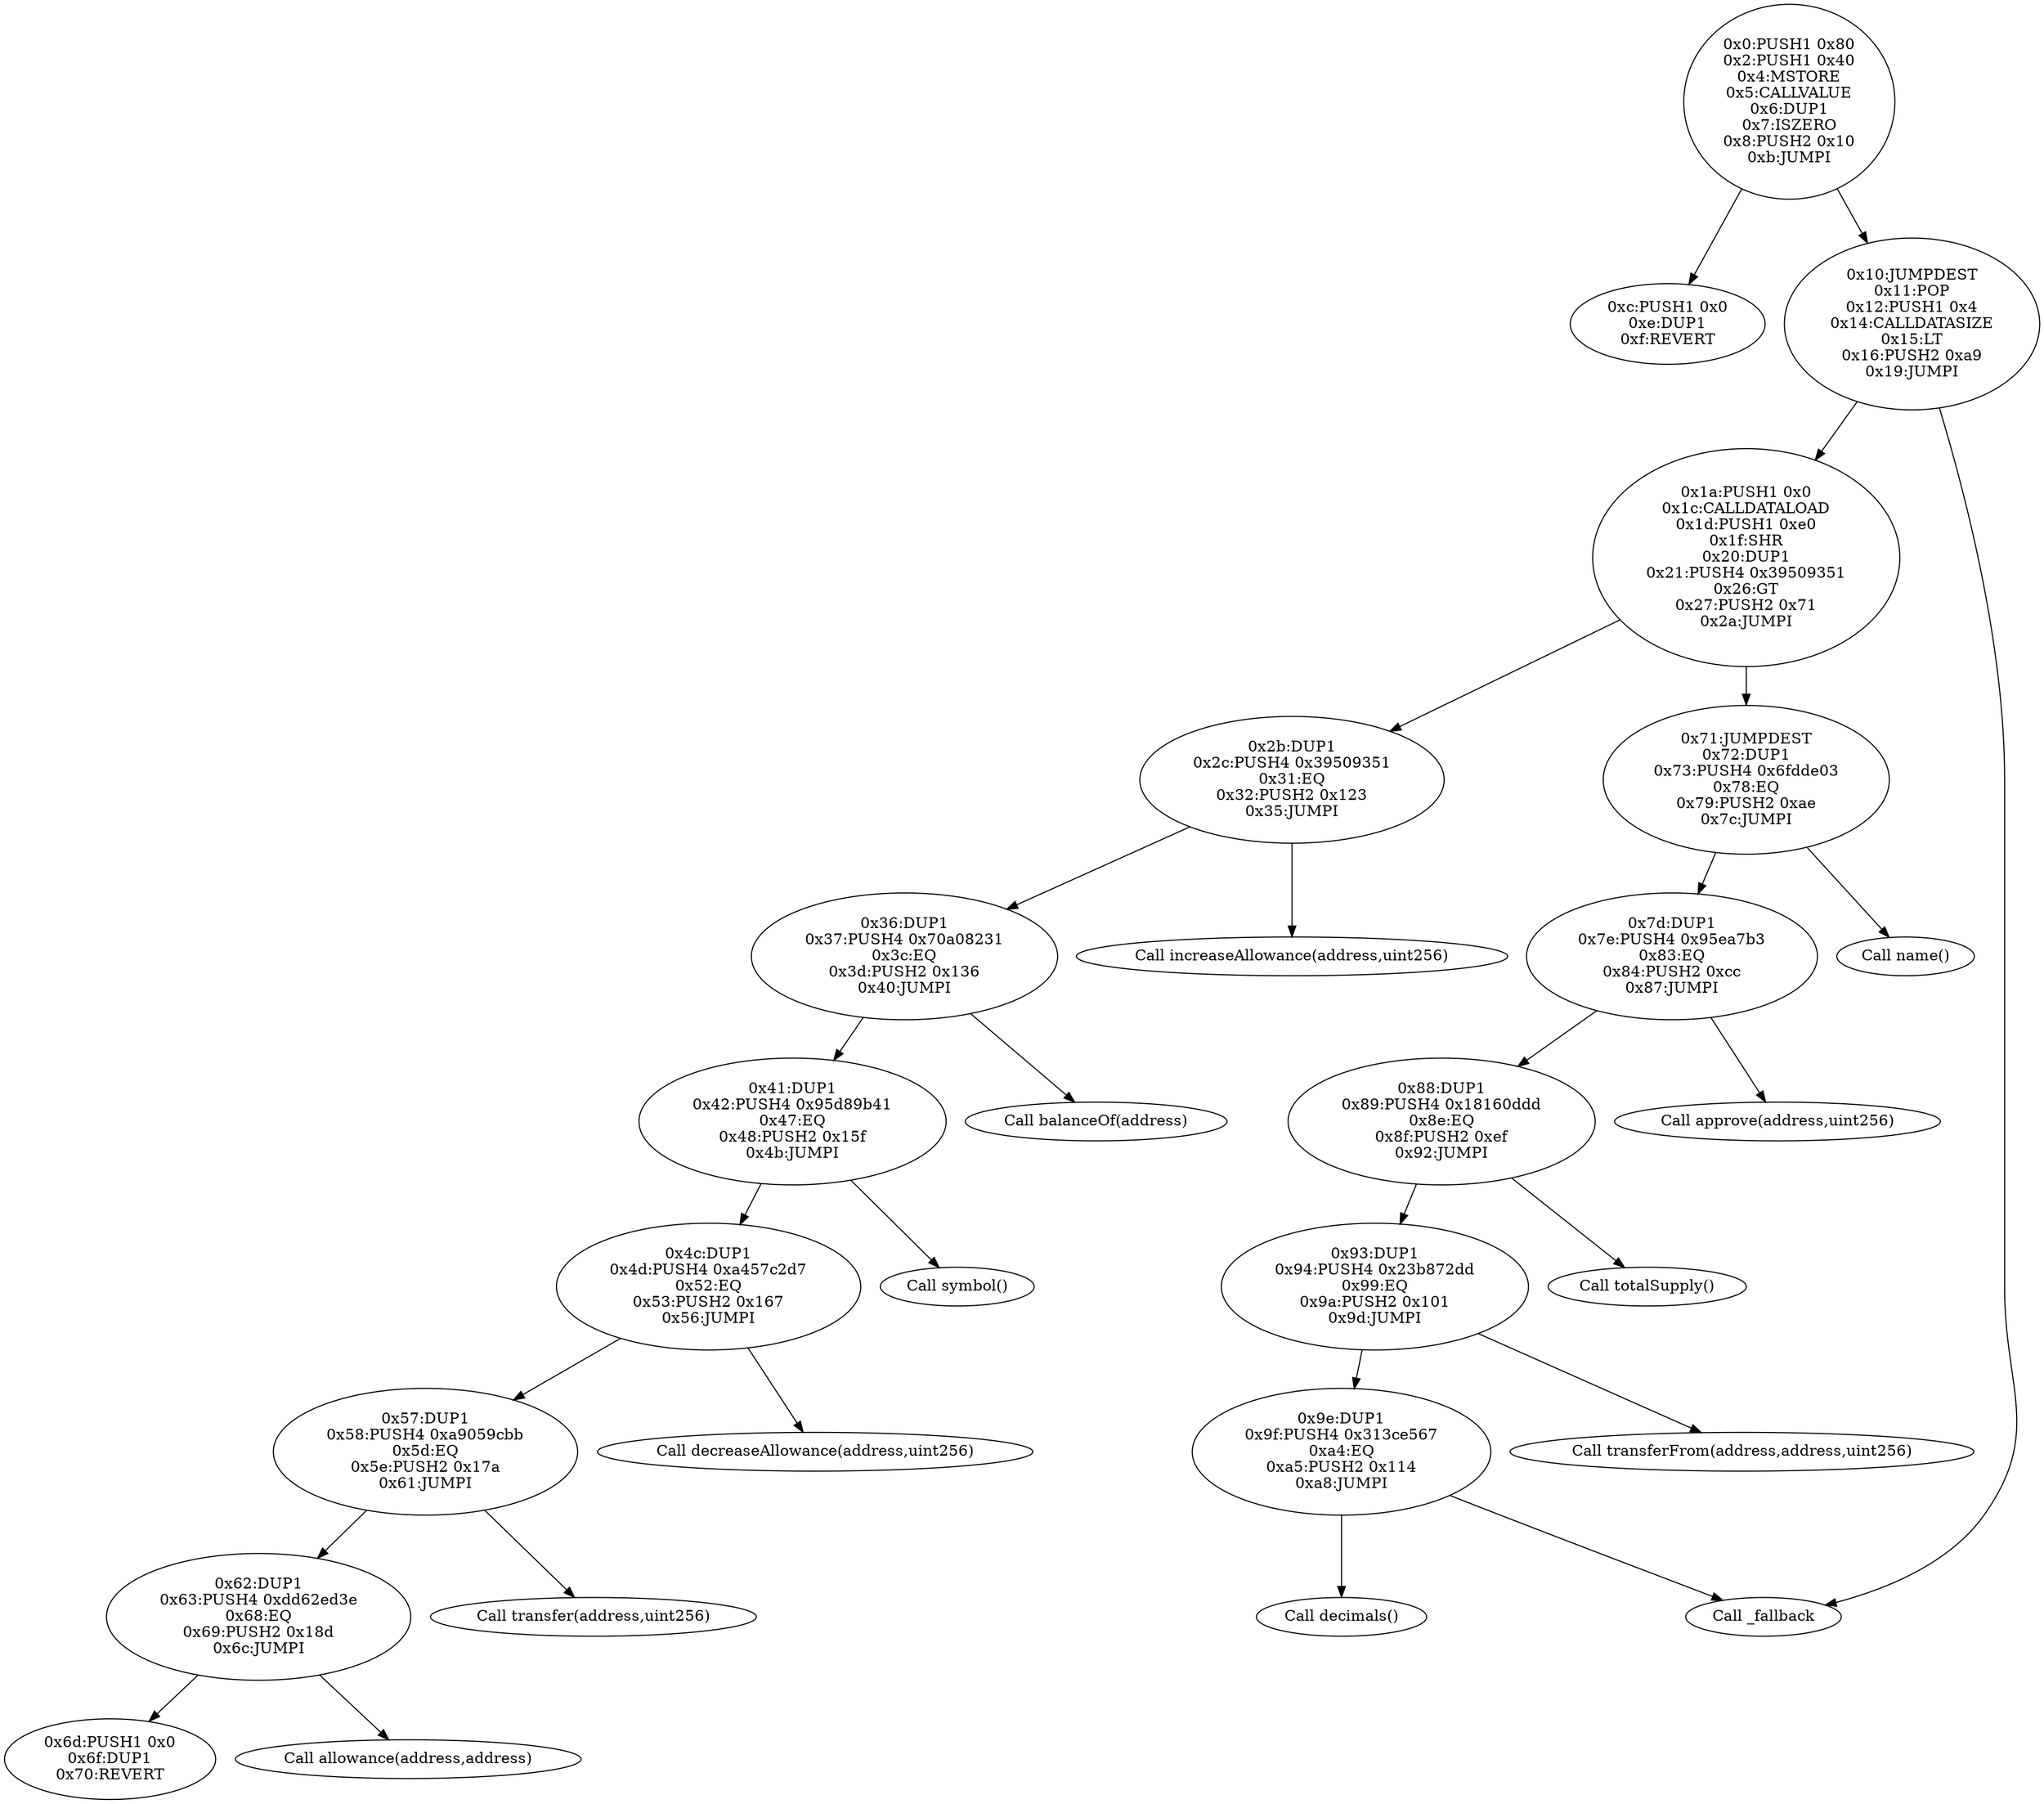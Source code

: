 digraph{
0[label="0x0:PUSH1 0x80
0x2:PUSH1 0x40
0x4:MSTORE
0x5:CALLVALUE
0x6:DUP1
0x7:ISZERO
0x8:PUSH2 0x10
0xb:JUMPI"]
0 -> 12
0 -> 16
12[label="0xc:PUSH1 0x0
0xe:DUP1
0xf:REVERT"]
16[label="0x10:JUMPDEST
0x11:POP
0x12:PUSH1 0x4
0x14:CALLDATASIZE
0x15:LT
0x16:PUSH2 0xa9
0x19:JUMPI"]
16 -> 26
16 -> 169
26[label="0x1a:PUSH1 0x0
0x1c:CALLDATALOAD
0x1d:PUSH1 0xe0
0x1f:SHR
0x20:DUP1
0x21:PUSH4 0x39509351
0x26:GT
0x27:PUSH2 0x71
0x2a:JUMPI"]
26 -> 43
26 -> 113
43[label="0x2b:DUP1
0x2c:PUSH4 0x39509351
0x31:EQ
0x32:PUSH2 0x123
0x35:JUMPI"]
43 -> 54
43 -> 291
54[label="0x36:DUP1
0x37:PUSH4 0x70a08231
0x3c:EQ
0x3d:PUSH2 0x136
0x40:JUMPI"]
54 -> 65
54 -> 310
65[label="0x41:DUP1
0x42:PUSH4 0x95d89b41
0x47:EQ
0x48:PUSH2 0x15f
0x4b:JUMPI"]
65 -> 76
65 -> 351
76[label="0x4c:DUP1
0x4d:PUSH4 0xa457c2d7
0x52:EQ
0x53:PUSH2 0x167
0x56:JUMPI"]
76 -> 87
76 -> 359
87[label="0x57:DUP1
0x58:PUSH4 0xa9059cbb
0x5d:EQ
0x5e:PUSH2 0x17a
0x61:JUMPI"]
87 -> 98
87 -> 378
98[label="0x62:DUP1
0x63:PUSH4 0xdd62ed3e
0x68:EQ
0x69:PUSH2 0x18d
0x6c:JUMPI"]
98 -> 109
98 -> 397
109[label="0x6d:PUSH1 0x0
0x6f:DUP1
0x70:REVERT"]
113[label="0x71:JUMPDEST
0x72:DUP1
0x73:PUSH4 0x6fdde03
0x78:EQ
0x79:PUSH2 0xae
0x7c:JUMPI"]
113 -> 125
113 -> 174
125[label="0x7d:DUP1
0x7e:PUSH4 0x95ea7b3
0x83:EQ
0x84:PUSH2 0xcc
0x87:JUMPI"]
125 -> 136
125 -> 204
136[label="0x88:DUP1
0x89:PUSH4 0x18160ddd
0x8e:EQ
0x8f:PUSH2 0xef
0x92:JUMPI"]
136 -> 147
136 -> 239
147[label="0x93:DUP1
0x94:PUSH4 0x23b872dd
0x99:EQ
0x9a:PUSH2 0x101
0x9d:JUMPI"]
147 -> 158
147 -> 257
158[label="0x9e:DUP1
0x9f:PUSH4 0x313ce567
0xa4:EQ
0xa5:PUSH2 0x114
0xa8:JUMPI"]
158 -> 169
158 -> 276
169[label="Call _fallback"]
174[label="Call name()"]
204[label="Call approve(address,uint256)"]
239[label="Call totalSupply()"]
257[label="Call transferFrom(address,address,uint256)"]
276[label="Call decimals()"]
291[label="Call increaseAllowance(address,uint256)"]
310[label="Call balanceOf(address)"]
351[label="Call symbol()"]
359[label="Call decreaseAllowance(address,uint256)"]
378[label="Call transfer(address,uint256)"]
397[label="Call allowance(address,address)"]

}